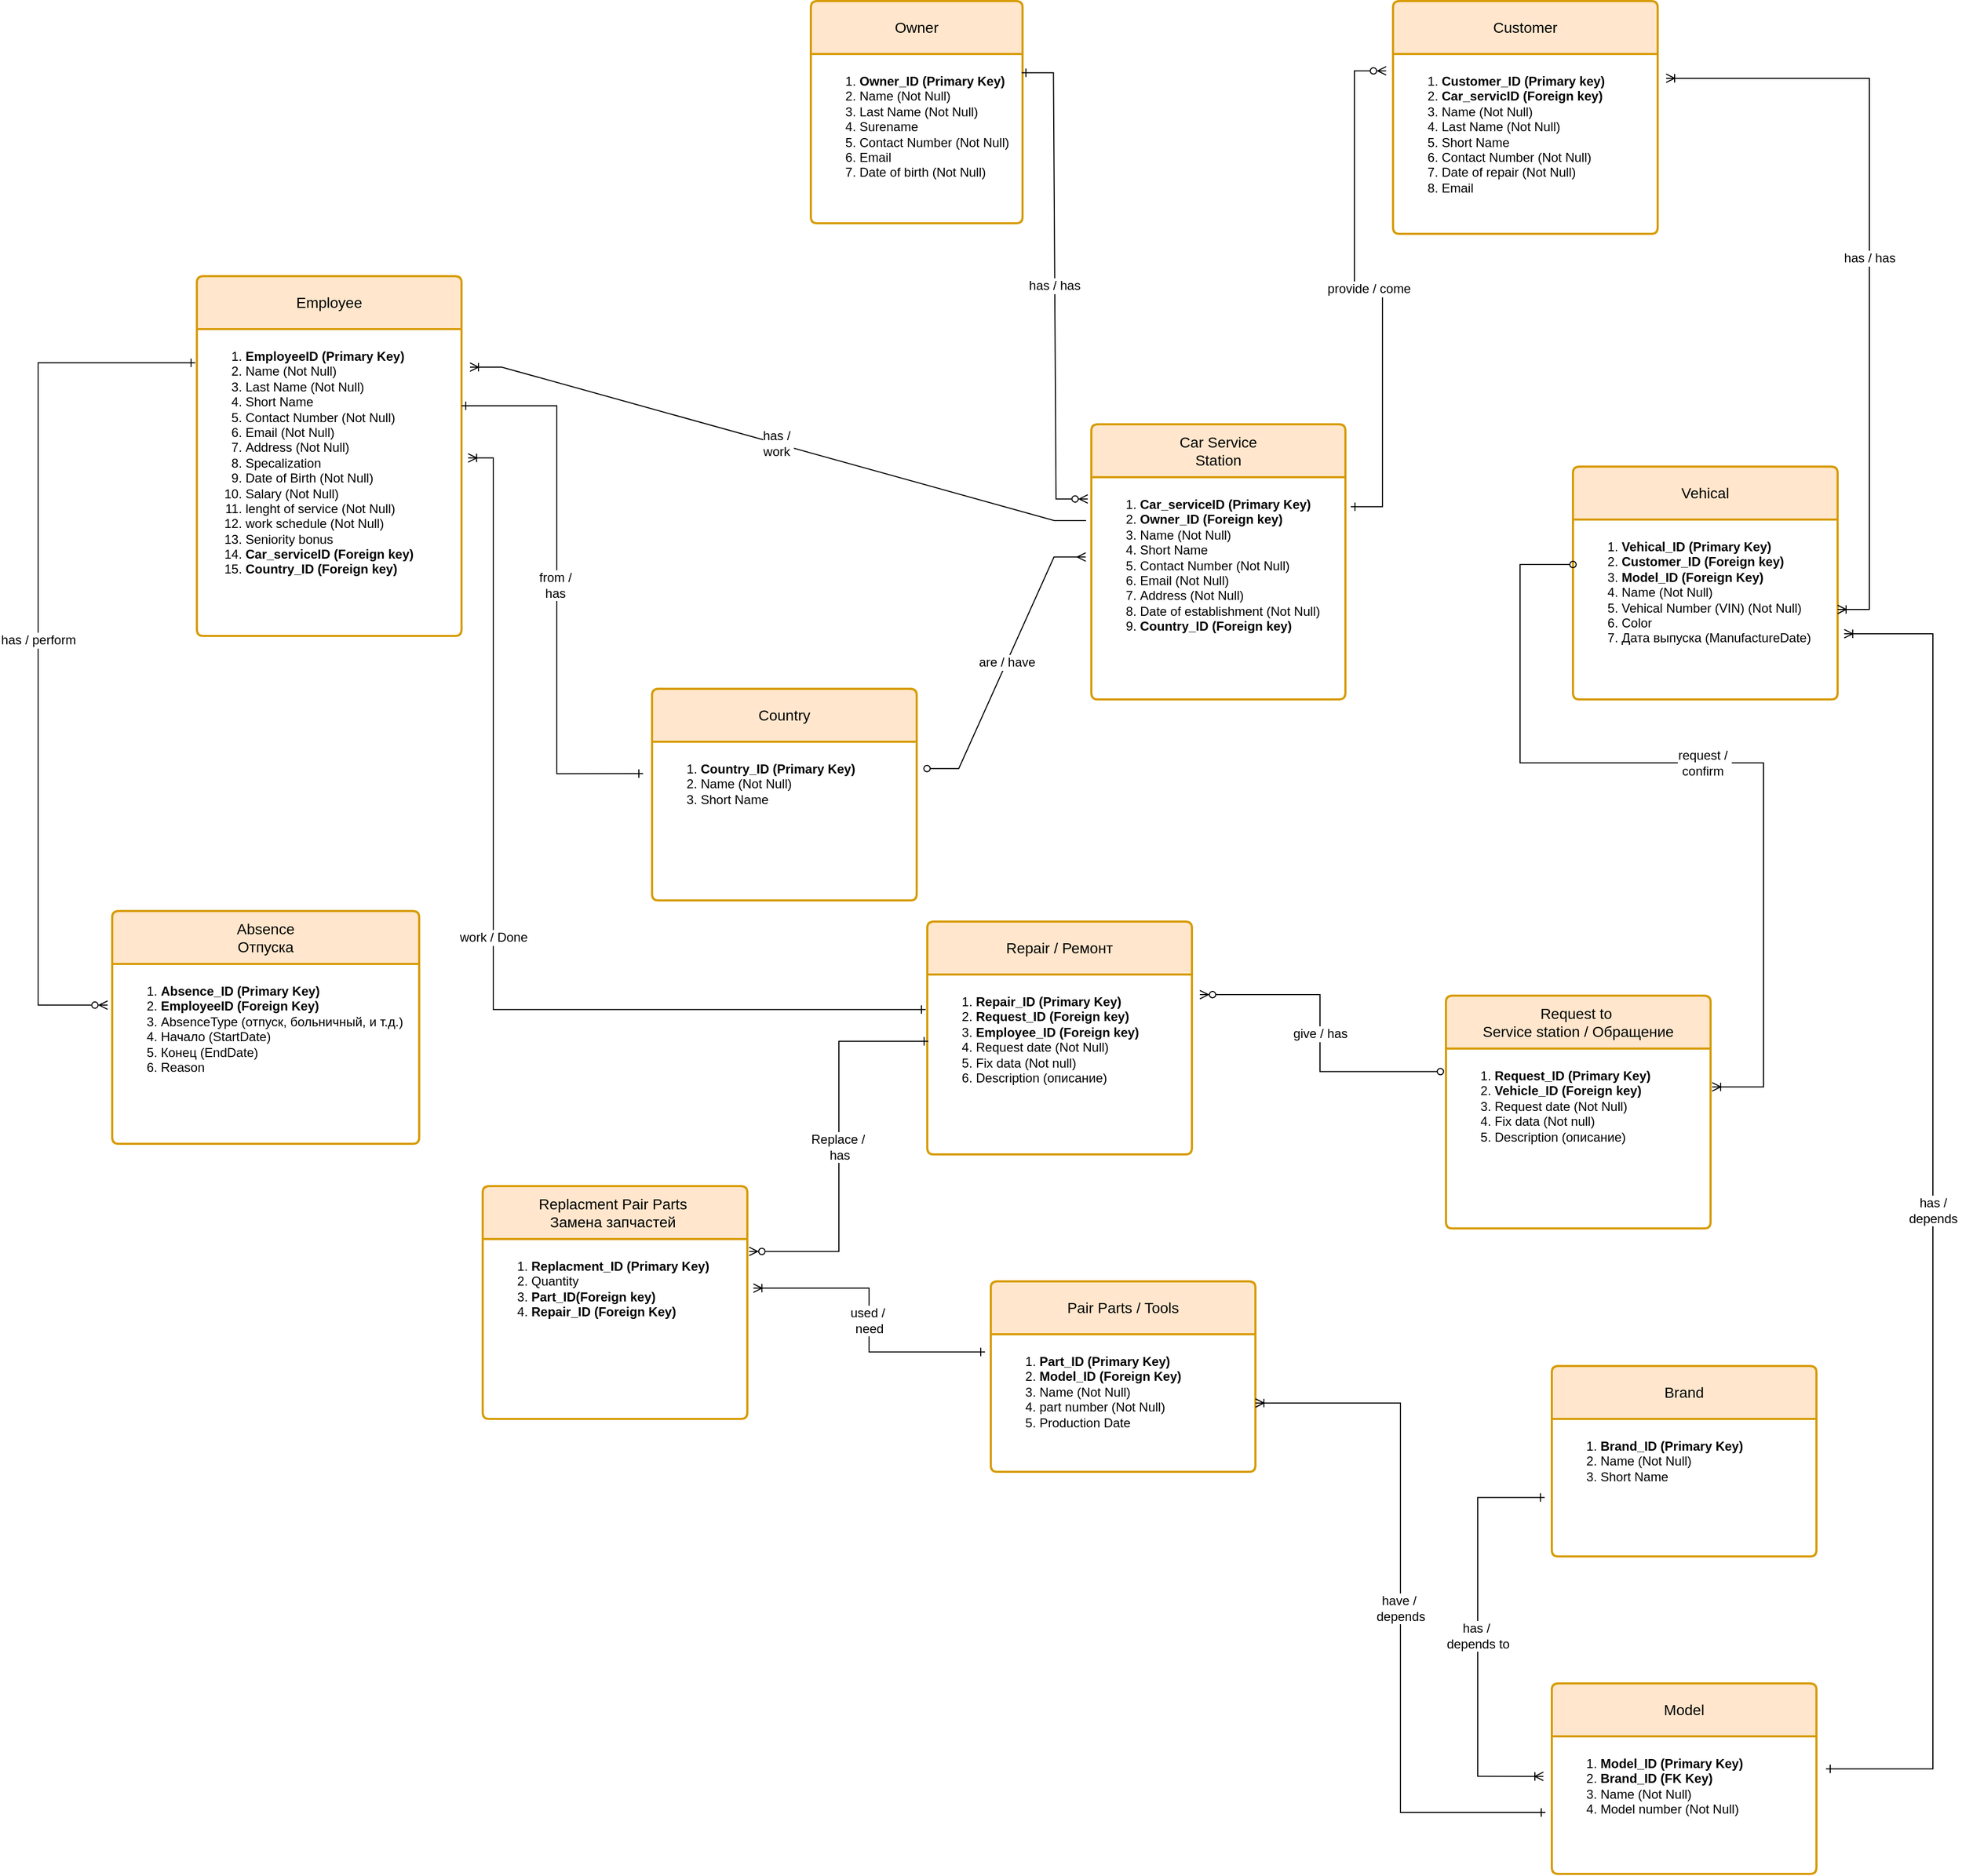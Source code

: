 <mxfile version="26.1.1">
  <diagram name="Page-1" id="Eocs9gfYb5kg8nYCHWjk">
    <mxGraphModel dx="3783" dy="2547" grid="1" gridSize="10" guides="1" tooltips="1" connect="1" arrows="1" fold="1" page="1" pageScale="1" pageWidth="850" pageHeight="1100" math="0" shadow="0">
      <root>
        <mxCell id="0" />
        <mxCell id="1" parent="0" />
        <mxCell id="30CeE83zJR5ZUARym1xF-57" value="Owner" style="swimlane;childLayout=stackLayout;horizontal=1;startSize=50;horizontalStack=0;rounded=1;fontSize=14;fontStyle=0;strokeWidth=2;resizeParent=0;resizeLast=1;shadow=0;dashed=0;align=center;arcSize=4;whiteSpace=wrap;html=1;fillColor=#ffe6cc;strokeColor=#d79b00;" parent="1" vertex="1">
          <mxGeometry x="30" y="-670" width="200" height="210" as="geometry" />
        </mxCell>
        <mxCell id="30CeE83zJR5ZUARym1xF-58" value="&lt;div&gt;&lt;ol&gt;&lt;li&gt;&lt;span style=&quot;background-color: transparent; color: light-dark(rgb(0, 0, 0), rgb(255, 255, 255));&quot;&gt;&lt;b&gt;Owner_ID (Primary Key)&lt;/b&gt;&lt;/span&gt;&lt;/li&gt;&lt;li&gt;&lt;span style=&quot;background-color: transparent; color: light-dark(rgb(0, 0, 0), rgb(255, 255, 255));&quot;&gt;Name (Not Null)&lt;/span&gt;&lt;/li&gt;&lt;li&gt;Last Name (Not Null)&lt;/li&gt;&lt;li&gt;Surename&lt;/li&gt;&lt;li&gt;Contact Number (Not Null)&lt;/li&gt;&lt;li&gt;&lt;span style=&quot;background-color: transparent; color: light-dark(rgb(0, 0, 0), rgb(255, 255, 255));&quot;&gt;Email&amp;nbsp;&lt;/span&gt;&lt;/li&gt;&lt;li&gt;Date of birth (Not Null)&lt;/li&gt;&lt;/ol&gt;&lt;/div&gt;&lt;div&gt;&lt;div&gt;&lt;br&gt;&lt;/div&gt;&lt;/div&gt;" style="align=left;strokeColor=none;fillColor=none;spacingLeft=4;fontSize=12;verticalAlign=top;resizable=0;rotatable=0;part=1;html=1;" parent="30CeE83zJR5ZUARym1xF-57" vertex="1">
          <mxGeometry y="50" width="200" height="160" as="geometry" />
        </mxCell>
        <mxCell id="30CeE83zJR5ZUARym1xF-66" value="Car Service&lt;div&gt;Station&lt;/div&gt;" style="swimlane;childLayout=stackLayout;horizontal=1;startSize=50;horizontalStack=0;rounded=1;fontSize=14;fontStyle=0;strokeWidth=2;resizeParent=0;resizeLast=1;shadow=0;dashed=0;align=center;arcSize=4;whiteSpace=wrap;html=1;fillColor=#ffe6cc;strokeColor=#d79b00;" parent="1" vertex="1">
          <mxGeometry x="295" y="-270" width="240" height="260" as="geometry" />
        </mxCell>
        <mxCell id="30CeE83zJR5ZUARym1xF-67" value="&lt;ol&gt;&lt;li&gt;&lt;b&gt;Car_serviceID (Primary Key)&amp;nbsp;&lt;/b&gt;&lt;/li&gt;&lt;li&gt;&lt;b&gt;Owner_ID (Foreign key)&lt;/b&gt;&lt;/li&gt;&lt;li&gt;Name (Not Null)&lt;/li&gt;&lt;li&gt;Short Name&amp;nbsp;&lt;/li&gt;&lt;li&gt;Contact Number (Not Null)&lt;/li&gt;&lt;li&gt;Email (Not Null)&lt;/li&gt;&lt;li&gt;Address (Not Null)&lt;/li&gt;&lt;li&gt;Date of establishment (Not Null)&lt;/li&gt;&lt;li&gt;&lt;b&gt;Country_ID (Foreign key)&lt;/b&gt;&lt;/li&gt;&lt;/ol&gt;" style="align=left;strokeColor=none;fillColor=none;spacingLeft=4;fontSize=12;verticalAlign=top;resizable=0;rotatable=0;part=1;html=1;" parent="30CeE83zJR5ZUARym1xF-66" vertex="1">
          <mxGeometry y="50" width="240" height="210" as="geometry" />
        </mxCell>
        <mxCell id="30CeE83zJR5ZUARym1xF-74" value="Employee" style="swimlane;childLayout=stackLayout;horizontal=1;startSize=50;horizontalStack=0;rounded=1;fontSize=14;fontStyle=0;strokeWidth=2;resizeParent=0;resizeLast=1;shadow=0;dashed=0;align=center;arcSize=4;whiteSpace=wrap;html=1;fillColor=#ffe6cc;strokeColor=#d79b00;" parent="1" vertex="1">
          <mxGeometry x="-550" y="-410" width="250" height="340" as="geometry" />
        </mxCell>
        <mxCell id="30CeE83zJR5ZUARym1xF-75" value="&lt;ol&gt;&lt;li&gt;&lt;b&gt;EmployeeID (Primary Key)&amp;nbsp;&lt;/b&gt;&lt;/li&gt;&lt;li&gt;Name (Not Null)&lt;/li&gt;&lt;li&gt;Last Name (Not Null)&lt;/li&gt;&lt;li&gt;Short Name&amp;nbsp;&lt;/li&gt;&lt;li&gt;Contact Number (Not Null)&lt;/li&gt;&lt;li&gt;Email (Not Null)&lt;/li&gt;&lt;li&gt;Address (Not Null)&lt;/li&gt;&lt;li&gt;Specalization&lt;/li&gt;&lt;li&gt;&lt;span style=&quot;background-color: transparent; color: light-dark(rgb(0, 0, 0), rgb(255, 255, 255));&quot;&gt;Date of Birth (Not Null)&lt;/span&gt;&lt;/li&gt;&lt;li&gt;Salary (Not Null)&lt;/li&gt;&lt;li&gt;lenght of service (Not Null)&lt;/li&gt;&lt;li&gt;work schedule (Not Null)&lt;/li&gt;&lt;li&gt;Seniority bonus&lt;/li&gt;&lt;li&gt;&lt;b&gt;Car_serviceID (Foreign key)&lt;/b&gt;&lt;/li&gt;&lt;li&gt;&lt;b&gt;Country_ID (Foreign key)&lt;/b&gt;&lt;/li&gt;&lt;/ol&gt;" style="align=left;strokeColor=none;fillColor=none;spacingLeft=4;fontSize=12;verticalAlign=top;resizable=0;rotatable=0;part=1;html=1;" parent="30CeE83zJR5ZUARym1xF-74" vertex="1">
          <mxGeometry y="50" width="250" height="290" as="geometry" />
        </mxCell>
        <mxCell id="30CeE83zJR5ZUARym1xF-76" value="Customer" style="swimlane;childLayout=stackLayout;horizontal=1;startSize=50;horizontalStack=0;rounded=1;fontSize=14;fontStyle=0;strokeWidth=2;resizeParent=0;resizeLast=1;shadow=0;dashed=0;align=center;arcSize=4;whiteSpace=wrap;html=1;fillColor=#ffe6cc;strokeColor=#d79b00;" parent="1" vertex="1">
          <mxGeometry x="580" y="-670" width="250" height="220" as="geometry" />
        </mxCell>
        <mxCell id="30CeE83zJR5ZUARym1xF-77" value="&lt;ol&gt;&lt;li&gt;&lt;b&gt;Customer_ID (Primary key)&amp;nbsp;&lt;/b&gt;&lt;/li&gt;&lt;li&gt;&lt;b&gt;Car_servicID (Foreign key)&lt;/b&gt;&lt;/li&gt;&lt;li&gt;Name (Not Null)&lt;/li&gt;&lt;li&gt;Last Name (Not Null)&lt;/li&gt;&lt;li&gt;Short Name&amp;nbsp;&lt;/li&gt;&lt;li&gt;Contact Number (Not Null)&lt;/li&gt;&lt;li&gt;Date of repair (Not Null)&lt;/li&gt;&lt;li&gt;Email&lt;/li&gt;&lt;/ol&gt;" style="align=left;strokeColor=none;fillColor=none;spacingLeft=4;fontSize=12;verticalAlign=top;resizable=0;rotatable=0;part=1;html=1;" parent="30CeE83zJR5ZUARym1xF-76" vertex="1">
          <mxGeometry y="50" width="250" height="170" as="geometry" />
        </mxCell>
        <mxCell id="30CeE83zJR5ZUARym1xF-78" value="Pair Parts / Tools" style="swimlane;childLayout=stackLayout;horizontal=1;startSize=50;horizontalStack=0;rounded=1;fontSize=14;fontStyle=0;strokeWidth=2;resizeParent=0;resizeLast=1;shadow=0;dashed=0;align=center;arcSize=4;whiteSpace=wrap;html=1;fillColor=#ffe6cc;strokeColor=#d79b00;" parent="1" vertex="1">
          <mxGeometry x="200" y="540" width="250" height="180" as="geometry" />
        </mxCell>
        <mxCell id="30CeE83zJR5ZUARym1xF-79" value="&lt;ol&gt;&lt;li&gt;&lt;b&gt;Part_ID (Primary Key)&lt;/b&gt;&lt;b style=&quot;background-color: transparent; color: light-dark(rgb(0, 0, 0), rgb(255, 255, 255));&quot;&gt;&amp;nbsp;&lt;/b&gt;&lt;/li&gt;&lt;li&gt;&lt;b&gt;Model_ID (Foreign Key)&lt;/b&gt;&lt;/li&gt;&lt;li&gt;Name (Not Null)&lt;/li&gt;&lt;li&gt;part number (Not Null)&lt;/li&gt;&lt;li&gt;Production Date&lt;/li&gt;&lt;/ol&gt;" style="align=left;strokeColor=none;fillColor=none;spacingLeft=4;fontSize=12;verticalAlign=top;resizable=0;rotatable=0;part=1;html=1;" parent="30CeE83zJR5ZUARym1xF-78" vertex="1">
          <mxGeometry y="50" width="250" height="130" as="geometry" />
        </mxCell>
        <mxCell id="30CeE83zJR5ZUARym1xF-80" value="Vehical" style="swimlane;childLayout=stackLayout;horizontal=1;startSize=50;horizontalStack=0;rounded=1;fontSize=14;fontStyle=0;strokeWidth=2;resizeParent=0;resizeLast=1;shadow=0;dashed=0;align=center;arcSize=4;whiteSpace=wrap;html=1;fillColor=#ffe6cc;strokeColor=#d79b00;" parent="1" vertex="1">
          <mxGeometry x="750" y="-230" width="250" height="220" as="geometry" />
        </mxCell>
        <mxCell id="30CeE83zJR5ZUARym1xF-81" value="&lt;ol&gt;&lt;li&gt;&lt;b&gt;Vehical_ID (Primary Key)&amp;nbsp;&lt;/b&gt;&lt;/li&gt;&lt;li&gt;&lt;b&gt;Customer_ID (Foreign key)&amp;nbsp;&lt;/b&gt;&lt;/li&gt;&lt;li&gt;&lt;b&gt;Model_ID (Foreign Key)&lt;/b&gt;&lt;b style=&quot;background-color: transparent; color: light-dark(rgb(0, 0, 0), rgb(255, 255, 255));&quot;&gt;&amp;nbsp;&lt;/b&gt;&lt;/li&gt;&lt;li&gt;Name (Not Null)&lt;/li&gt;&lt;li&gt;Vehical Number (VIN) (Not Null)&lt;/li&gt;&lt;li&gt;Color&lt;/li&gt;&lt;li&gt;Дата выпуска (ManufactureDate)&lt;/li&gt;&lt;/ol&gt;" style="align=left;strokeColor=none;fillColor=none;spacingLeft=4;fontSize=12;verticalAlign=top;resizable=0;rotatable=0;part=1;html=1;" parent="30CeE83zJR5ZUARym1xF-80" vertex="1">
          <mxGeometry y="50" width="250" height="170" as="geometry" />
        </mxCell>
        <mxCell id="30CeE83zJR5ZUARym1xF-82" value="Country" style="swimlane;childLayout=stackLayout;horizontal=1;startSize=50;horizontalStack=0;rounded=1;fontSize=14;fontStyle=0;strokeWidth=2;resizeParent=0;resizeLast=1;shadow=0;dashed=0;align=center;arcSize=4;whiteSpace=wrap;html=1;fillColor=#ffe6cc;strokeColor=#d79b00;" parent="1" vertex="1">
          <mxGeometry x="-120" y="-20" width="250" height="200" as="geometry" />
        </mxCell>
        <mxCell id="30CeE83zJR5ZUARym1xF-83" value="&lt;ol&gt;&lt;li&gt;&lt;b&gt;Country_ID (Primary Key)&amp;nbsp;&lt;/b&gt;&lt;/li&gt;&lt;li&gt;Name (Not Null)&lt;/li&gt;&lt;li&gt;Short Name&amp;nbsp;&lt;/li&gt;&lt;/ol&gt;" style="align=left;strokeColor=none;fillColor=none;spacingLeft=4;fontSize=12;verticalAlign=top;resizable=0;rotatable=0;part=1;html=1;" parent="30CeE83zJR5ZUARym1xF-82" vertex="1">
          <mxGeometry y="50" width="250" height="150" as="geometry" />
        </mxCell>
        <mxCell id="30CeE83zJR5ZUARym1xF-84" value="Absence&lt;div&gt;Отпуска&lt;/div&gt;" style="swimlane;childLayout=stackLayout;horizontal=1;startSize=50;horizontalStack=0;rounded=1;fontSize=14;fontStyle=0;strokeWidth=2;resizeParent=0;resizeLast=1;shadow=0;dashed=0;align=center;arcSize=4;whiteSpace=wrap;html=1;fillColor=#ffe6cc;strokeColor=#d79b00;" parent="1" vertex="1">
          <mxGeometry x="-630" y="190" width="290" height="220" as="geometry" />
        </mxCell>
        <mxCell id="30CeE83zJR5ZUARym1xF-85" value="&lt;ol&gt;&lt;li&gt;&lt;b&gt;Absence_ID (Primary Key)&amp;nbsp;&lt;/b&gt;&lt;/li&gt;&lt;li&gt;&lt;b&gt;EmployeeID (Foreign Key)&lt;/b&gt;&lt;/li&gt;&lt;li&gt;AbsenceType (отпуск, больничный, и т.д.)&lt;/li&gt;&lt;li&gt;Начало (StartDate)&lt;/li&gt;&lt;li&gt;Конец (EndDate)&lt;/li&gt;&lt;li&gt;Reason&lt;/li&gt;&lt;/ol&gt;" style="align=left;strokeColor=none;fillColor=none;spacingLeft=4;fontSize=12;verticalAlign=top;resizable=0;rotatable=0;part=1;html=1;" parent="30CeE83zJR5ZUARym1xF-84" vertex="1">
          <mxGeometry y="50" width="290" height="170" as="geometry" />
        </mxCell>
        <mxCell id="1lBVVsISQ9j3cyOeRij4-1" value="has / has" style="edgeStyle=entityRelationEdgeStyle;fontSize=12;html=1;endArrow=ERzeroToMany;rounded=0;exitX=0.996;exitY=0.111;exitDx=0;exitDy=0;exitPerimeter=0;entryX=-0.014;entryY=0.098;entryDx=0;entryDy=0;entryPerimeter=0;startArrow=ERone;startFill=0;endFill=0;" parent="1" source="30CeE83zJR5ZUARym1xF-58" target="30CeE83zJR5ZUARym1xF-67" edge="1">
          <mxGeometry width="100" height="100" relative="1" as="geometry">
            <mxPoint x="230.0" y="-602.12" as="sourcePoint" />
            <mxPoint x="364.4" y="-527.88" as="targetPoint" />
            <Array as="points">
              <mxPoint x="314.4" y="-517.88" />
              <mxPoint x="240" y="-510" />
              <mxPoint x="270" y="-420" />
              <mxPoint x="250" y="-510" />
              <mxPoint x="250" y="-420" />
            </Array>
          </mxGeometry>
        </mxCell>
        <mxCell id="1lBVVsISQ9j3cyOeRij4-2" value="provide / come" style="edgeStyle=entityRelationEdgeStyle;fontSize=12;html=1;endArrow=ERzeroToMany;rounded=0;exitX=1.021;exitY=0.133;exitDx=0;exitDy=0;exitPerimeter=0;entryX=-0.026;entryY=0.094;entryDx=0;entryDy=0;entryPerimeter=0;startArrow=ERone;startFill=0;endFill=0;" parent="1" source="30CeE83zJR5ZUARym1xF-67" target="30CeE83zJR5ZUARym1xF-77" edge="1">
          <mxGeometry width="100" height="100" relative="1" as="geometry">
            <mxPoint x="350" y="-390" as="sourcePoint" />
            <mxPoint x="450" y="-490" as="targetPoint" />
            <Array as="points">
              <mxPoint x="560" y="-390" />
            </Array>
          </mxGeometry>
        </mxCell>
        <mxCell id="1lBVVsISQ9j3cyOeRij4-5" value="has / has" style="edgeStyle=entityRelationEdgeStyle;fontSize=12;html=1;endArrow=ERoneToMany;startArrow=ERoneToMany;rounded=0;exitX=1.032;exitY=0.135;exitDx=0;exitDy=0;exitPerimeter=0;" parent="1" source="30CeE83zJR5ZUARym1xF-77" target="30CeE83zJR5ZUARym1xF-81" edge="1">
          <mxGeometry width="100" height="100" relative="1" as="geometry">
            <mxPoint x="888.75" y="-596.54" as="sourcePoint" />
            <mxPoint x="924" y="220" as="targetPoint" />
            <Array as="points">
              <mxPoint x="994" y="-150" />
              <mxPoint x="994" y="20" />
              <mxPoint x="924" y="210" />
              <mxPoint x="924" y="10" />
              <mxPoint x="934" y="200" />
              <mxPoint x="954" y="20" />
              <mxPoint x="944" y="60" />
              <mxPoint x="1014" y="20" />
            </Array>
          </mxGeometry>
        </mxCell>
        <mxCell id="1lBVVsISQ9j3cyOeRij4-8" value="has /&amp;nbsp;&lt;div&gt;work&amp;nbsp;&lt;/div&gt;" style="edgeStyle=entityRelationEdgeStyle;fontSize=12;html=1;endArrow=ERoneToMany;rounded=0;entryX=1.032;entryY=0.124;entryDx=0;entryDy=0;entryPerimeter=0;exitX=-0.021;exitY=0.195;exitDx=0;exitDy=0;exitPerimeter=0;" parent="1" source="30CeE83zJR5ZUARym1xF-67" target="30CeE83zJR5ZUARym1xF-75" edge="1">
          <mxGeometry width="100" height="100" relative="1" as="geometry">
            <mxPoint x="120" y="-110" as="sourcePoint" />
            <mxPoint x="-100" y="-200" as="targetPoint" />
          </mxGeometry>
        </mxCell>
        <mxCell id="1lBVVsISQ9j3cyOeRij4-9" value="are / have" style="edgeStyle=entityRelationEdgeStyle;fontSize=12;html=1;endArrow=ERmany;startArrow=oval;rounded=0;entryX=-0.022;entryY=0.359;entryDx=0;entryDy=0;entryPerimeter=0;exitX=1.039;exitY=0.169;exitDx=0;exitDy=0;exitPerimeter=0;startFill=0;" parent="1" source="30CeE83zJR5ZUARym1xF-83" target="30CeE83zJR5ZUARym1xF-67" edge="1">
          <mxGeometry width="100" height="100" relative="1" as="geometry">
            <mxPoint x="-20" y="190" as="sourcePoint" />
            <mxPoint x="80" y="90" as="targetPoint" />
          </mxGeometry>
        </mxCell>
        <mxCell id="1lBVVsISQ9j3cyOeRij4-10" value="from /&amp;nbsp;&lt;div&gt;has&amp;nbsp;&lt;/div&gt;" style="edgeStyle=orthogonalEdgeStyle;fontSize=12;html=1;endArrow=ERone;startArrow=ERone;rounded=0;exitX=1;exitY=0.25;exitDx=0;exitDy=0;entryX=-0.034;entryY=0.201;entryDx=0;entryDy=0;entryPerimeter=0;startFill=0;endFill=0;" parent="1" source="30CeE83zJR5ZUARym1xF-75" target="30CeE83zJR5ZUARym1xF-83" edge="1">
          <mxGeometry width="100" height="100" relative="1" as="geometry">
            <mxPoint x="-150" y="100.0" as="sourcePoint" />
            <mxPoint x="-195" y="633.7" as="targetPoint" />
            <Array as="points">
              <mxPoint x="-210" y="-287" />
              <mxPoint x="-210" y="60" />
            </Array>
          </mxGeometry>
        </mxCell>
        <mxCell id="1lBVVsISQ9j3cyOeRij4-15" value="Request to&amp;nbsp;&lt;div&gt;Service station / Обращение&lt;/div&gt;" style="swimlane;childLayout=stackLayout;horizontal=1;startSize=50;horizontalStack=0;rounded=1;fontSize=14;fontStyle=0;strokeWidth=2;resizeParent=0;resizeLast=1;shadow=0;dashed=0;align=center;arcSize=4;whiteSpace=wrap;html=1;fillColor=#ffe6cc;strokeColor=#d79b00;" parent="1" vertex="1">
          <mxGeometry x="630" y="270" width="250" height="220" as="geometry" />
        </mxCell>
        <mxCell id="1lBVVsISQ9j3cyOeRij4-16" value="&lt;ol&gt;&lt;li&gt;&lt;b&gt;Request_ID (Primary Key)&amp;nbsp;&lt;/b&gt;&lt;/li&gt;&lt;li&gt;&lt;b&gt;Vehicle_ID (Foreign key)&amp;nbsp;&lt;/b&gt;&lt;/li&gt;&lt;li&gt;Request date (Not Null)&lt;/li&gt;&lt;li&gt;Fix data (Not null)&lt;/li&gt;&lt;li&gt;Description (описание)&lt;/li&gt;&lt;/ol&gt;" style="align=left;strokeColor=none;fillColor=none;spacingLeft=4;fontSize=12;verticalAlign=top;resizable=0;rotatable=0;part=1;html=1;" parent="1lBVVsISQ9j3cyOeRij4-15" vertex="1">
          <mxGeometry y="50" width="250" height="170" as="geometry" />
        </mxCell>
        <mxCell id="1lBVVsISQ9j3cyOeRij4-17" value="Repair / Ремонт" style="swimlane;childLayout=stackLayout;horizontal=1;startSize=50;horizontalStack=0;rounded=1;fontSize=14;fontStyle=0;strokeWidth=2;resizeParent=0;resizeLast=1;shadow=0;dashed=0;align=center;arcSize=4;whiteSpace=wrap;html=1;fillColor=#ffe6cc;strokeColor=#d79b00;" parent="1" vertex="1">
          <mxGeometry x="140" y="200" width="250" height="220" as="geometry" />
        </mxCell>
        <mxCell id="1lBVVsISQ9j3cyOeRij4-18" value="&lt;ol&gt;&lt;li&gt;&lt;b&gt;Repair_ID (Primary Key)&amp;nbsp;&lt;/b&gt;&lt;/li&gt;&lt;li&gt;&lt;b&gt;Request_ID (Foreign key)&amp;nbsp;&lt;/b&gt;&lt;/li&gt;&lt;li&gt;&lt;b&gt;Employee_ID (Foreign key)&lt;/b&gt;&lt;/li&gt;&lt;li&gt;Request date (Not Null)&lt;/li&gt;&lt;li&gt;Fix data (Not null)&lt;/li&gt;&lt;li&gt;Description (описание)&lt;/li&gt;&lt;/ol&gt;" style="align=left;strokeColor=none;fillColor=none;spacingLeft=4;fontSize=12;verticalAlign=top;resizable=0;rotatable=0;part=1;html=1;" parent="1lBVVsISQ9j3cyOeRij4-17" vertex="1">
          <mxGeometry y="50" width="250" height="170" as="geometry" />
        </mxCell>
        <mxCell id="1lBVVsISQ9j3cyOeRij4-19" value="give / has" style="edgeStyle=elbowEdgeStyle;fontSize=12;html=1;endArrow=ERzeroToMany;rounded=0;exitX=-0.021;exitY=0.128;exitDx=0;exitDy=0;exitPerimeter=0;entryX=1.03;entryY=0.112;entryDx=0;entryDy=0;entryPerimeter=0;endFill=0;startArrow=oval;startFill=0;" parent="1" source="1lBVVsISQ9j3cyOeRij4-16" target="1lBVVsISQ9j3cyOeRij4-18" edge="1">
          <mxGeometry width="100" height="100" relative="1" as="geometry">
            <mxPoint x="540" y="680" as="sourcePoint" />
            <mxPoint x="430" y="740" as="targetPoint" />
          </mxGeometry>
        </mxCell>
        <mxCell id="1lBVVsISQ9j3cyOeRij4-20" value="request /&amp;nbsp;&lt;div&gt;confirm&amp;nbsp;&lt;/div&gt;" style="fontSize=12;html=1;endArrow=ERoneToMany;rounded=0;exitX=0;exitY=0.25;exitDx=0;exitDy=0;entryX=1.006;entryY=0.213;entryDx=0;entryDy=0;entryPerimeter=0;elbow=vertical;edgeStyle=orthogonalEdgeStyle;startArrow=oval;startFill=0;endFill=0;" parent="1" source="30CeE83zJR5ZUARym1xF-81" target="1lBVVsISQ9j3cyOeRij4-16" edge="1">
          <mxGeometry width="100" height="100" relative="1" as="geometry">
            <mxPoint x="657" y="483" as="sourcePoint" />
            <mxPoint x="470" y="550" as="targetPoint" />
            <Array as="points">
              <mxPoint x="700" y="-137" />
              <mxPoint x="700" y="50" />
              <mxPoint x="930" y="50" />
              <mxPoint x="930" y="356" />
            </Array>
          </mxGeometry>
        </mxCell>
        <mxCell id="1lBVVsISQ9j3cyOeRij4-21" value="work / Done" style="edgeStyle=elbowEdgeStyle;fontSize=12;html=1;endArrow=ERone;rounded=0;entryX=-0.006;entryY=0.195;entryDx=0;entryDy=0;entryPerimeter=0;exitX=1.025;exitY=0.42;exitDx=0;exitDy=0;exitPerimeter=0;endFill=0;startArrow=ERoneToMany;startFill=0;" parent="1" source="30CeE83zJR5ZUARym1xF-75" target="1lBVVsISQ9j3cyOeRij4-18" edge="1">
          <mxGeometry width="100" height="100" relative="1" as="geometry">
            <mxPoint x="-370" y="250" as="sourcePoint" />
            <mxPoint x="90" y="537" as="targetPoint" />
            <Array as="points">
              <mxPoint x="-270" y="190" />
            </Array>
          </mxGeometry>
        </mxCell>
        <mxCell id="1lBVVsISQ9j3cyOeRij4-22" value="Replacment&amp;nbsp;&lt;span style=&quot;background-color: transparent; color: light-dark(rgb(0, 0, 0), rgb(255, 255, 255));&quot;&gt;Pair Parts&amp;nbsp;&lt;/span&gt;&lt;div&gt;&lt;span style=&quot;background-color: transparent;&quot;&gt;Замена запчастей&amp;nbsp;&lt;/span&gt;&lt;/div&gt;" style="swimlane;childLayout=stackLayout;horizontal=1;startSize=50;horizontalStack=0;rounded=1;fontSize=14;fontStyle=0;strokeWidth=2;resizeParent=0;resizeLast=1;shadow=0;dashed=0;align=center;arcSize=4;whiteSpace=wrap;html=1;fillColor=#ffe6cc;strokeColor=#d79b00;" parent="1" vertex="1">
          <mxGeometry x="-280" y="450" width="250" height="220" as="geometry" />
        </mxCell>
        <mxCell id="1lBVVsISQ9j3cyOeRij4-23" value="&lt;ol&gt;&lt;li&gt;&lt;b&gt;Replacment_ID (Primary Key)&lt;/b&gt;&lt;b style=&quot;background-color: transparent; color: light-dark(rgb(0, 0, 0), rgb(255, 255, 255));&quot;&gt;&amp;nbsp;&lt;/b&gt;&lt;/li&gt;&lt;li&gt;Quantity&lt;/li&gt;&lt;li&gt;&lt;b&gt;Part_ID(Foreign key)&lt;/b&gt;&lt;/li&gt;&lt;li&gt;&lt;b&gt;Repair_ID (Foreign Key)&amp;nbsp;&lt;/b&gt;&lt;/li&gt;&lt;/ol&gt;" style="align=left;strokeColor=none;fillColor=none;spacingLeft=4;fontSize=12;verticalAlign=top;resizable=0;rotatable=0;part=1;html=1;" parent="1lBVVsISQ9j3cyOeRij4-22" vertex="1">
          <mxGeometry y="50" width="250" height="170" as="geometry" />
        </mxCell>
        <mxCell id="1lBVVsISQ9j3cyOeRij4-25" value="Replace /&amp;nbsp;&lt;div&gt;has&lt;/div&gt;" style="edgeStyle=elbowEdgeStyle;fontSize=12;html=1;endArrow=ERzeroToMany;rounded=0;entryX=0.991;entryY=0.069;entryDx=0;entryDy=0;entryPerimeter=0;endFill=0;startArrow=ERone;startFill=0;exitX=0.004;exitY=0.371;exitDx=0;exitDy=0;exitPerimeter=0;" parent="1" source="1lBVVsISQ9j3cyOeRij4-18" edge="1">
          <mxGeometry width="100" height="100" relative="1" as="geometry">
            <mxPoint x="120" y="310" as="sourcePoint" />
            <mxPoint x="-28.25" y="511.73" as="targetPoint" />
          </mxGeometry>
        </mxCell>
        <mxCell id="1lBVVsISQ9j3cyOeRij4-26" value="used /&amp;nbsp;&lt;div&gt;need&lt;/div&gt;" style="edgeStyle=elbowEdgeStyle;fontSize=12;html=1;endArrow=ERoneToMany;rounded=0;entryX=1.023;entryY=0.273;entryDx=0;entryDy=0;entryPerimeter=0;exitX=-0.022;exitY=0.129;exitDx=0;exitDy=0;exitPerimeter=0;endFill=0;startArrow=ERone;startFill=0;" parent="1" source="30CeE83zJR5ZUARym1xF-79" target="1lBVVsISQ9j3cyOeRij4-23" edge="1">
          <mxGeometry width="100" height="100" relative="1" as="geometry">
            <mxPoint x="157" y="466" as="sourcePoint" />
            <mxPoint y="670" as="targetPoint" />
          </mxGeometry>
        </mxCell>
        <mxCell id="1lBVVsISQ9j3cyOeRij4-27" value="has / perform" style="edgeStyle=elbowEdgeStyle;fontSize=12;html=1;endArrow=ERzeroToMany;rounded=0;exitX=-0.006;exitY=0.11;exitDx=0;exitDy=0;exitPerimeter=0;entryX=-0.015;entryY=0.229;entryDx=0;entryDy=0;entryPerimeter=0;endFill=0;startArrow=ERone;startFill=0;" parent="1" source="30CeE83zJR5ZUARym1xF-75" target="30CeE83zJR5ZUARym1xF-85" edge="1">
          <mxGeometry width="100" height="100" relative="1" as="geometry">
            <mxPoint x="-620" y="-150" as="sourcePoint" />
            <mxPoint x="-520" y="-250" as="targetPoint" />
            <Array as="points">
              <mxPoint x="-700" y="-30" />
            </Array>
          </mxGeometry>
        </mxCell>
        <mxCell id="kM2SdsE_CQLzUIziK8rv-5" value="Model" style="swimlane;childLayout=stackLayout;horizontal=1;startSize=50;horizontalStack=0;rounded=1;fontSize=14;fontStyle=0;strokeWidth=2;resizeParent=0;resizeLast=1;shadow=0;dashed=0;align=center;arcSize=4;whiteSpace=wrap;html=1;fillColor=#ffe6cc;strokeColor=#d79b00;" parent="1" vertex="1">
          <mxGeometry x="730" y="920" width="250" height="180" as="geometry" />
        </mxCell>
        <mxCell id="kM2SdsE_CQLzUIziK8rv-6" value="&lt;ol&gt;&lt;li&gt;&lt;b&gt;Model_ID (Primary Key)&lt;/b&gt;&lt;b style=&quot;background-color: transparent; color: light-dark(rgb(0, 0, 0), rgb(255, 255, 255));&quot;&gt;&amp;nbsp;&lt;/b&gt;&lt;/li&gt;&lt;li&gt;&lt;b&gt;Brand_ID (FK Key)&lt;/b&gt;&lt;b style=&quot;background-color: transparent; color: light-dark(rgb(0, 0, 0), rgb(255, 255, 255));&quot;&gt;&amp;nbsp;&lt;/b&gt;&lt;/li&gt;&lt;li&gt;Name (Not Null)&lt;/li&gt;&lt;li&gt;Model number (Not Null)&lt;/li&gt;&lt;/ol&gt;" style="align=left;strokeColor=none;fillColor=none;spacingLeft=4;fontSize=12;verticalAlign=top;resizable=0;rotatable=0;part=1;html=1;" parent="kM2SdsE_CQLzUIziK8rv-5" vertex="1">
          <mxGeometry y="50" width="250" height="130" as="geometry" />
        </mxCell>
        <mxCell id="S4kRIKXjVxT19VWk2iSj-1" value="Brand" style="swimlane;childLayout=stackLayout;horizontal=1;startSize=50;horizontalStack=0;rounded=1;fontSize=14;fontStyle=0;strokeWidth=2;resizeParent=0;resizeLast=1;shadow=0;dashed=0;align=center;arcSize=4;whiteSpace=wrap;html=1;fillColor=#ffe6cc;strokeColor=#d79b00;" parent="1" vertex="1">
          <mxGeometry x="730" y="620" width="250" height="180" as="geometry" />
        </mxCell>
        <mxCell id="S4kRIKXjVxT19VWk2iSj-2" value="&lt;ol&gt;&lt;li&gt;&lt;b&gt;Brand_ID (Primary Key)&lt;/b&gt;&lt;b style=&quot;background-color: transparent; color: light-dark(rgb(0, 0, 0), rgb(255, 255, 255));&quot;&gt;&amp;nbsp;&lt;/b&gt;&lt;/li&gt;&lt;li&gt;Name (Not Null)&lt;/li&gt;&lt;li&gt;Short Name&amp;nbsp;&lt;/li&gt;&lt;/ol&gt;" style="align=left;strokeColor=none;fillColor=none;spacingLeft=4;fontSize=12;verticalAlign=top;resizable=0;rotatable=0;part=1;html=1;" parent="S4kRIKXjVxT19VWk2iSj-1" vertex="1">
          <mxGeometry y="50" width="250" height="130" as="geometry" />
        </mxCell>
        <mxCell id="S4kRIKXjVxT19VWk2iSj-5" value="has /&lt;div&gt;&amp;nbsp;depends&amp;nbsp;&lt;/div&gt;" style="edgeStyle=elbowEdgeStyle;fontSize=12;html=1;endArrow=ERoneToMany;rounded=0;exitX=1.036;exitY=0.237;exitDx=0;exitDy=0;exitPerimeter=0;entryX=1.025;entryY=0.635;entryDx=0;entryDy=0;entryPerimeter=0;startArrow=ERone;startFill=0;" parent="1" source="kM2SdsE_CQLzUIziK8rv-6" target="30CeE83zJR5ZUARym1xF-81" edge="1">
          <mxGeometry width="100" height="100" relative="1" as="geometry">
            <mxPoint x="690" y="980" as="sourcePoint" />
            <mxPoint x="1140" y="910" as="targetPoint" />
            <Array as="points">
              <mxPoint x="1090" y="390" />
            </Array>
          </mxGeometry>
        </mxCell>
        <mxCell id="S4kRIKXjVxT19VWk2iSj-6" value="have /&amp;nbsp;&lt;div&gt;depends&lt;/div&gt;" style="fontSize=12;html=1;endArrow=ERoneToMany;rounded=0;entryX=1;entryY=0.5;entryDx=0;entryDy=0;exitX=-0.024;exitY=0.554;exitDx=0;exitDy=0;startArrow=ERone;startFill=0;edgeStyle=elbowEdgeStyle;exitPerimeter=0;" parent="1" source="kM2SdsE_CQLzUIziK8rv-6" target="30CeE83zJR5ZUARym1xF-79" edge="1">
          <mxGeometry width="100" height="100" relative="1" as="geometry">
            <mxPoint x="380" y="800" as="sourcePoint" />
            <mxPoint x="480" y="700" as="targetPoint" />
          </mxGeometry>
        </mxCell>
        <mxCell id="Npv6OoIRsf_CRLa4cHwz-1" value="has /&amp;nbsp;&lt;div&gt;depends to&lt;/div&gt;" style="edgeStyle=orthogonalEdgeStyle;fontSize=12;html=1;endArrow=ERoneToMany;rounded=0;entryX=-0.032;entryY=0.291;entryDx=0;entryDy=0;entryPerimeter=0;exitX=-0.027;exitY=0.571;exitDx=0;exitDy=0;exitPerimeter=0;startArrow=ERone;startFill=0;" parent="1" source="S4kRIKXjVxT19VWk2iSj-2" target="kM2SdsE_CQLzUIziK8rv-6" edge="1">
          <mxGeometry width="100" height="100" relative="1" as="geometry">
            <mxPoint x="620" y="800" as="sourcePoint" />
            <mxPoint x="600" y="850" as="targetPoint" />
            <Array as="points">
              <mxPoint x="660" y="744" />
              <mxPoint x="660" y="1008" />
            </Array>
          </mxGeometry>
        </mxCell>
      </root>
    </mxGraphModel>
  </diagram>
</mxfile>
